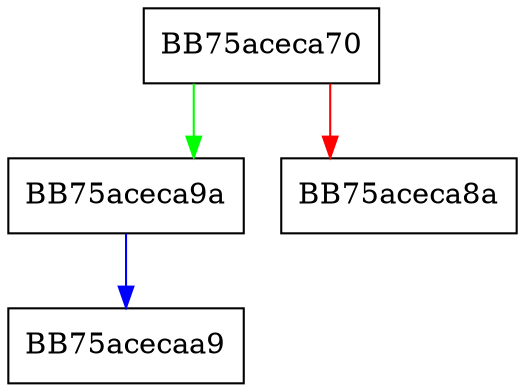 digraph invoke {
  node [shape="box"];
  graph [splines=ortho];
  BB75aceca70 -> BB75aceca9a [color="green"];
  BB75aceca70 -> BB75aceca8a [color="red"];
  BB75aceca9a -> BB75acecaa9 [color="blue"];
}